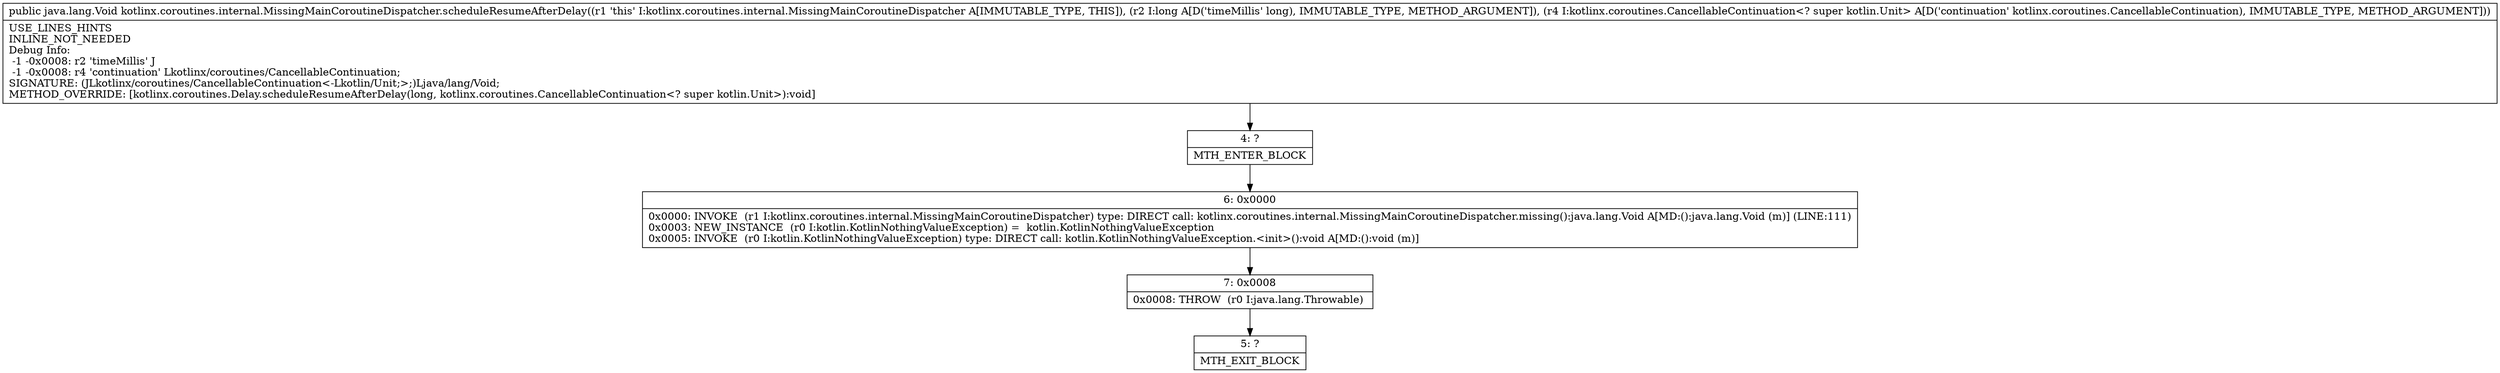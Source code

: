 digraph "CFG forkotlinx.coroutines.internal.MissingMainCoroutineDispatcher.scheduleResumeAfterDelay(JLkotlinx\/coroutines\/CancellableContinuation;)Ljava\/lang\/Void;" {
Node_4 [shape=record,label="{4\:\ ?|MTH_ENTER_BLOCK\l}"];
Node_6 [shape=record,label="{6\:\ 0x0000|0x0000: INVOKE  (r1 I:kotlinx.coroutines.internal.MissingMainCoroutineDispatcher) type: DIRECT call: kotlinx.coroutines.internal.MissingMainCoroutineDispatcher.missing():java.lang.Void A[MD:():java.lang.Void (m)] (LINE:111)\l0x0003: NEW_INSTANCE  (r0 I:kotlin.KotlinNothingValueException) =  kotlin.KotlinNothingValueException \l0x0005: INVOKE  (r0 I:kotlin.KotlinNothingValueException) type: DIRECT call: kotlin.KotlinNothingValueException.\<init\>():void A[MD:():void (m)]\l}"];
Node_7 [shape=record,label="{7\:\ 0x0008|0x0008: THROW  (r0 I:java.lang.Throwable) \l}"];
Node_5 [shape=record,label="{5\:\ ?|MTH_EXIT_BLOCK\l}"];
MethodNode[shape=record,label="{public java.lang.Void kotlinx.coroutines.internal.MissingMainCoroutineDispatcher.scheduleResumeAfterDelay((r1 'this' I:kotlinx.coroutines.internal.MissingMainCoroutineDispatcher A[IMMUTABLE_TYPE, THIS]), (r2 I:long A[D('timeMillis' long), IMMUTABLE_TYPE, METHOD_ARGUMENT]), (r4 I:kotlinx.coroutines.CancellableContinuation\<? super kotlin.Unit\> A[D('continuation' kotlinx.coroutines.CancellableContinuation), IMMUTABLE_TYPE, METHOD_ARGUMENT]))  | USE_LINES_HINTS\lINLINE_NOT_NEEDED\lDebug Info:\l  \-1 \-0x0008: r2 'timeMillis' J\l  \-1 \-0x0008: r4 'continuation' Lkotlinx\/coroutines\/CancellableContinuation;\lSIGNATURE: (JLkotlinx\/coroutines\/CancellableContinuation\<\-Lkotlin\/Unit;\>;)Ljava\/lang\/Void;\lMETHOD_OVERRIDE: [kotlinx.coroutines.Delay.scheduleResumeAfterDelay(long, kotlinx.coroutines.CancellableContinuation\<? super kotlin.Unit\>):void]\l}"];
MethodNode -> Node_4;Node_4 -> Node_6;
Node_6 -> Node_7;
Node_7 -> Node_5;
}


